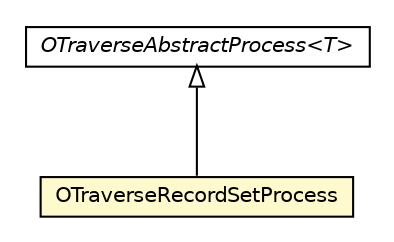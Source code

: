 #!/usr/local/bin/dot
#
# Class diagram 
# Generated by UMLGraph version R5_6-24-gf6e263 (http://www.umlgraph.org/)
#

digraph G {
	edge [fontname="Helvetica",fontsize=10,labelfontname="Helvetica",labelfontsize=10];
	node [fontname="Helvetica",fontsize=10,shape=plaintext];
	nodesep=0.25;
	ranksep=0.5;
	// com.orientechnologies.orient.core.command.traverse.OTraverseAbstractProcess<T>
	c7635083 [label=<<table title="com.orientechnologies.orient.core.command.traverse.OTraverseAbstractProcess" border="0" cellborder="1" cellspacing="0" cellpadding="2" port="p" href="./OTraverseAbstractProcess.html">
		<tr><td><table border="0" cellspacing="0" cellpadding="1">
<tr><td align="center" balign="center"><font face="Helvetica-Oblique"> OTraverseAbstractProcess&lt;T&gt; </font></td></tr>
		</table></td></tr>
		</table>>, URL="./OTraverseAbstractProcess.html", fontname="Helvetica", fontcolor="black", fontsize=10.0];
	// com.orientechnologies.orient.core.command.traverse.OTraverseRecordSetProcess
	c7635088 [label=<<table title="com.orientechnologies.orient.core.command.traverse.OTraverseRecordSetProcess" border="0" cellborder="1" cellspacing="0" cellpadding="2" port="p" bgcolor="lemonChiffon" href="./OTraverseRecordSetProcess.html">
		<tr><td><table border="0" cellspacing="0" cellpadding="1">
<tr><td align="center" balign="center"> OTraverseRecordSetProcess </td></tr>
		</table></td></tr>
		</table>>, URL="./OTraverseRecordSetProcess.html", fontname="Helvetica", fontcolor="black", fontsize=10.0];
	//com.orientechnologies.orient.core.command.traverse.OTraverseRecordSetProcess extends com.orientechnologies.orient.core.command.traverse.OTraverseAbstractProcess<java.util.Iterator<com.orientechnologies.orient.core.db.record.OIdentifiable>>
	c7635083:p -> c7635088:p [dir=back,arrowtail=empty];
}

